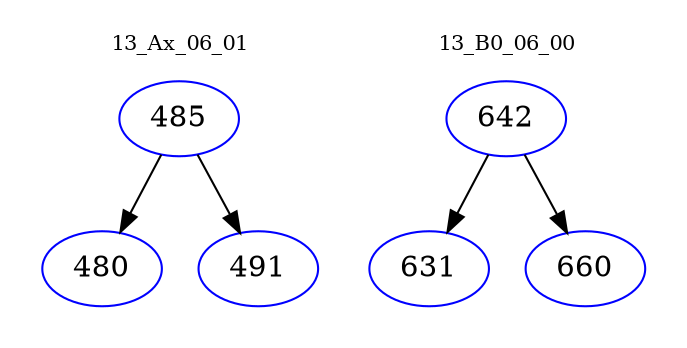 digraph{
subgraph cluster_0 {
color = white
label = "13_Ax_06_01";
fontsize=10;
T0_485 [label="485", color="blue"]
T0_485 -> T0_480 [color="black"]
T0_480 [label="480", color="blue"]
T0_485 -> T0_491 [color="black"]
T0_491 [label="491", color="blue"]
}
subgraph cluster_1 {
color = white
label = "13_B0_06_00";
fontsize=10;
T1_642 [label="642", color="blue"]
T1_642 -> T1_631 [color="black"]
T1_631 [label="631", color="blue"]
T1_642 -> T1_660 [color="black"]
T1_660 [label="660", color="blue"]
}
}
